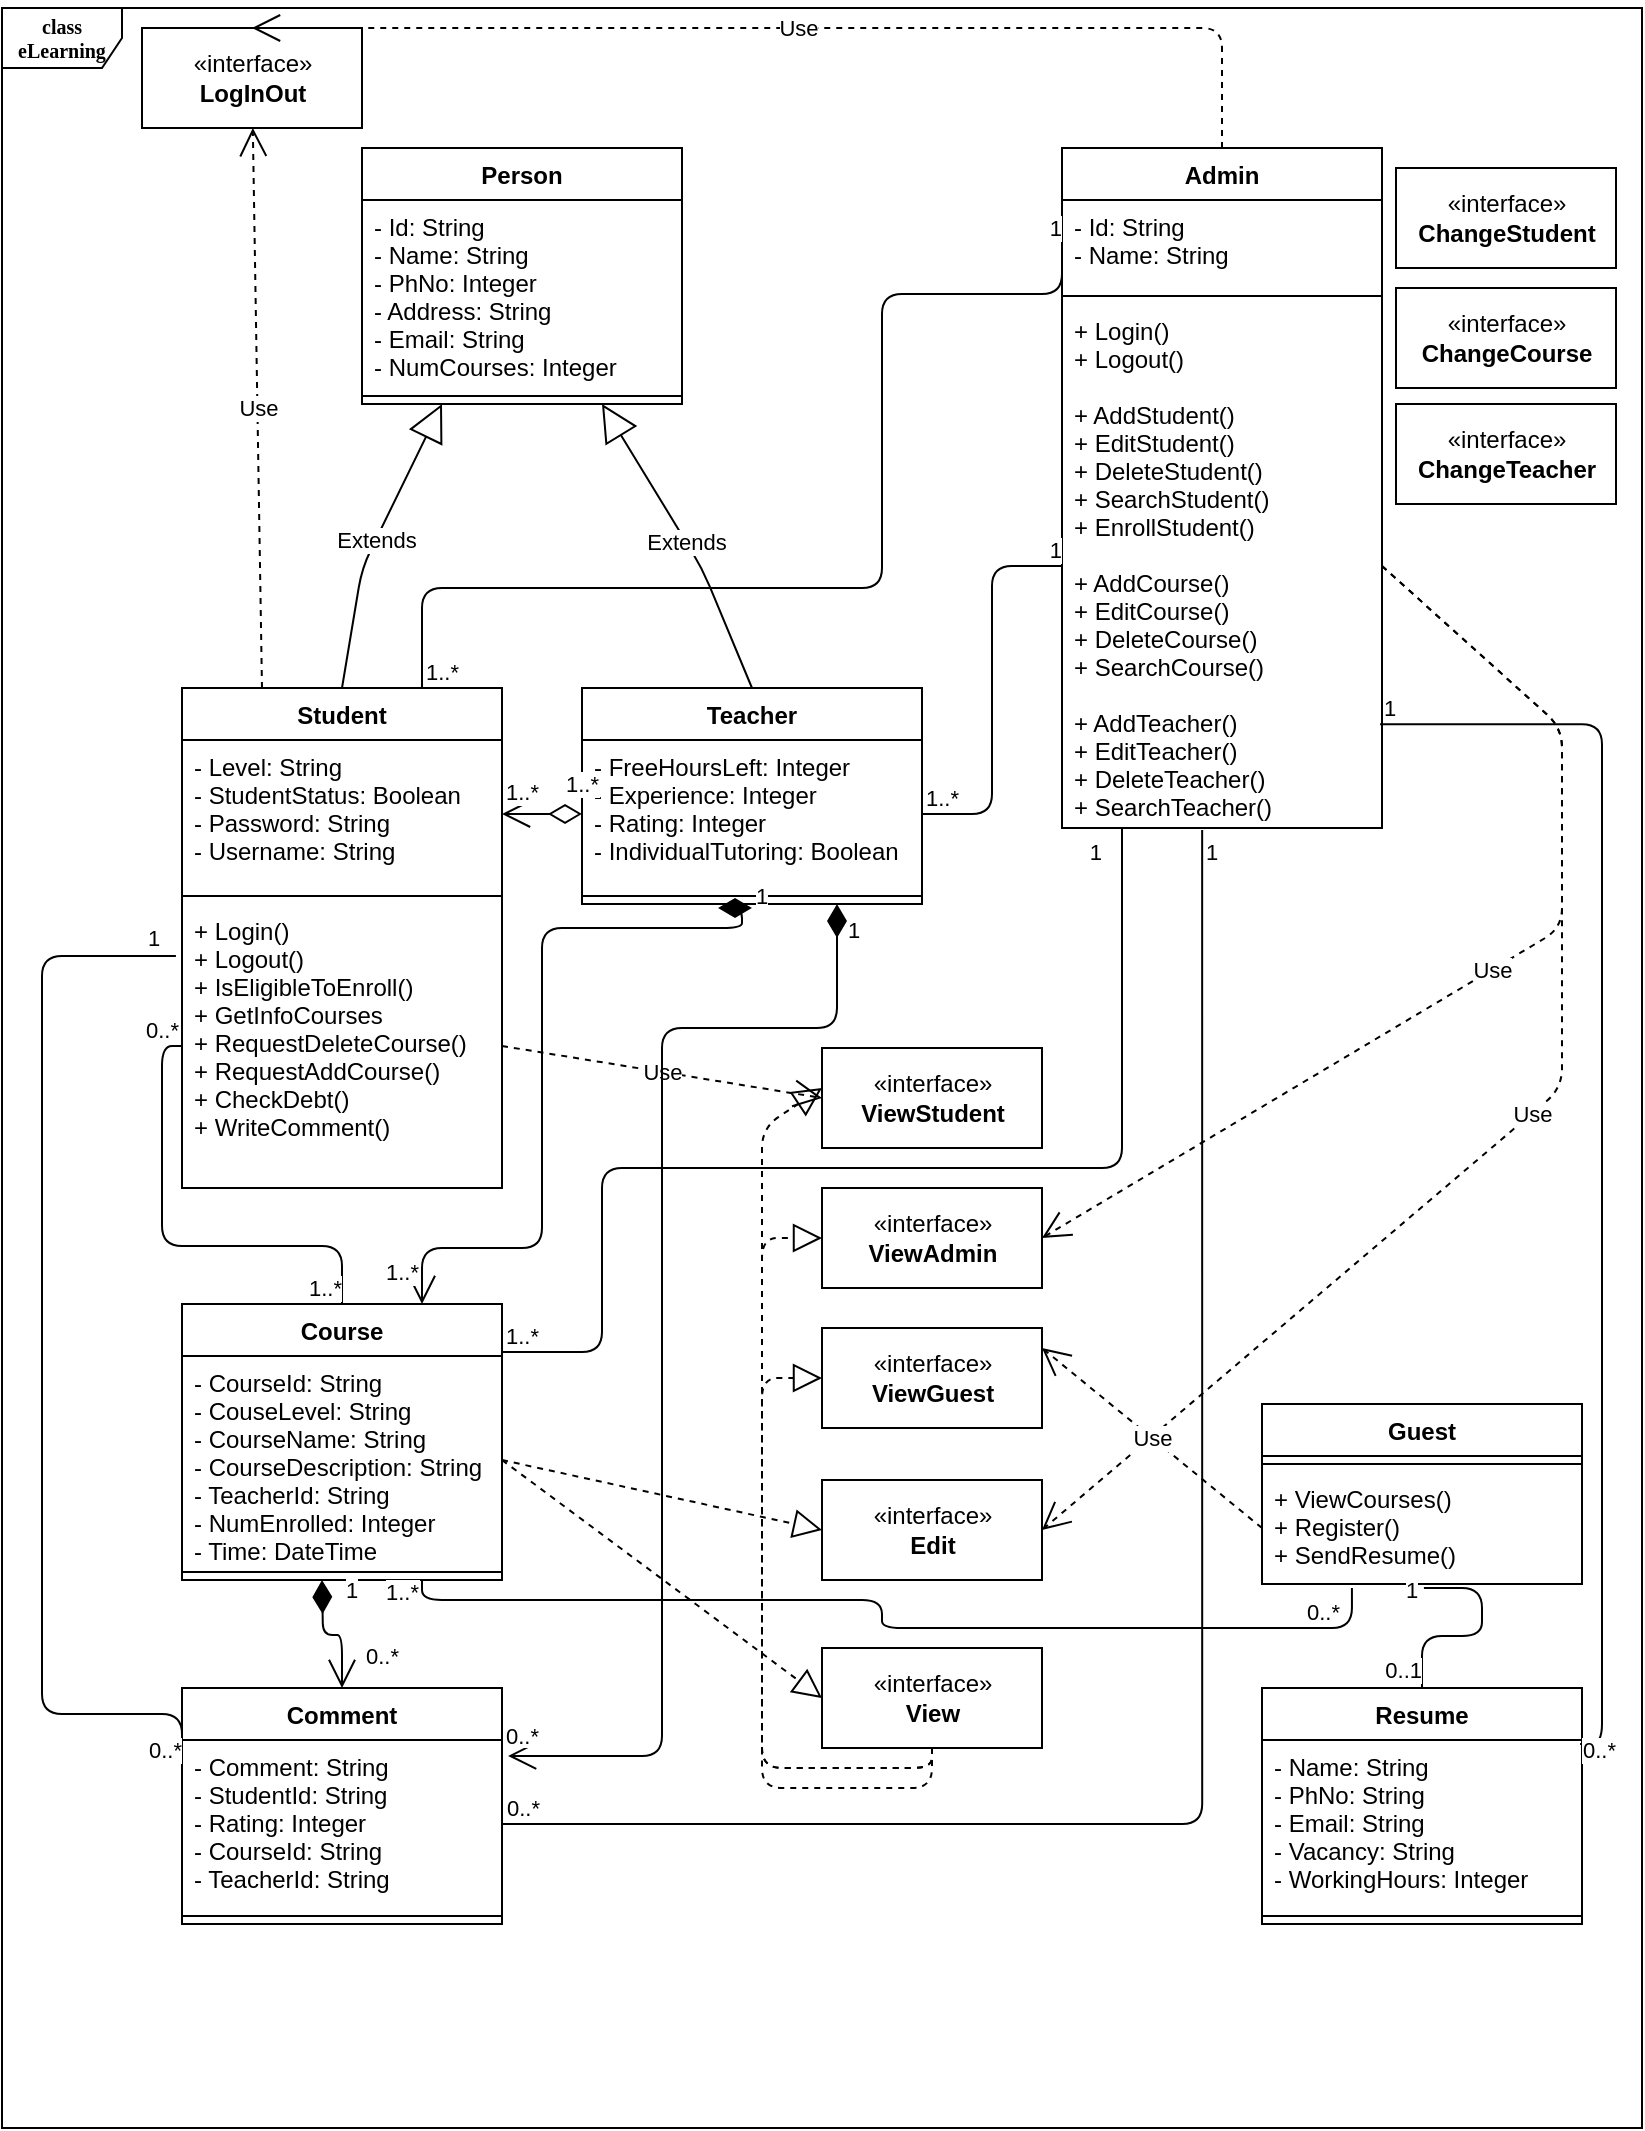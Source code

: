 <mxfile version="14.4.2" type="device"><diagram id="C5RBs43oDa-KdzZeNtuy" name="Page-1"><mxGraphModel dx="1186" dy="613" grid="1" gridSize="10" guides="1" tooltips="1" connect="1" arrows="1" fold="1" page="1" pageScale="1" pageWidth="827" pageHeight="1169" math="0" shadow="0"><root><mxCell id="WIyWlLk6GJQsqaUBKTNV-0"/><mxCell id="WIyWlLk6GJQsqaUBKTNV-1" parent="WIyWlLk6GJQsqaUBKTNV-0"/><mxCell id="tnHIdbmkl8UHHONvS6tY-0" value="&lt;b&gt;class eLearning&lt;/b&gt;" style="shape=umlFrame;whiteSpace=wrap;html=1;rounded=0;shadow=0;comic=0;labelBackgroundColor=none;strokeWidth=1;fontFamily=Verdana;fontSize=10;align=center;" parent="WIyWlLk6GJQsqaUBKTNV-1" vertex="1"><mxGeometry x="20" y="20" width="820" height="1060" as="geometry"/></mxCell><mxCell id="tnHIdbmkl8UHHONvS6tY-1" value="Person" style="swimlane;fontStyle=1;align=center;verticalAlign=top;childLayout=stackLayout;horizontal=1;startSize=26;horizontalStack=0;resizeParent=1;resizeParentMax=0;resizeLast=0;collapsible=1;marginBottom=0;" parent="WIyWlLk6GJQsqaUBKTNV-1" vertex="1"><mxGeometry x="200" y="90" width="160" height="128" as="geometry"/></mxCell><mxCell id="tnHIdbmkl8UHHONvS6tY-2" value="- Id: String&#10;- Name: String&#10;- PhNo: Integer&#10;- Address: String&#10;- Email: String&#10;- NumCourses: Integer" style="text;strokeColor=none;fillColor=none;align=left;verticalAlign=top;spacingLeft=4;spacingRight=4;overflow=hidden;rotatable=0;points=[[0,0.5],[1,0.5]];portConstraint=eastwest;" parent="tnHIdbmkl8UHHONvS6tY-1" vertex="1"><mxGeometry y="26" width="160" height="94" as="geometry"/></mxCell><mxCell id="tnHIdbmkl8UHHONvS6tY-3" value="" style="line;strokeWidth=1;fillColor=none;align=left;verticalAlign=middle;spacingTop=-1;spacingLeft=3;spacingRight=3;rotatable=0;labelPosition=right;points=[];portConstraint=eastwest;" parent="tnHIdbmkl8UHHONvS6tY-1" vertex="1"><mxGeometry y="120" width="160" height="8" as="geometry"/></mxCell><mxCell id="tnHIdbmkl8UHHONvS6tY-5" value="Student" style="swimlane;fontStyle=1;align=center;verticalAlign=top;childLayout=stackLayout;horizontal=1;startSize=26;horizontalStack=0;resizeParent=1;resizeParentMax=0;resizeLast=0;collapsible=1;marginBottom=0;" parent="WIyWlLk6GJQsqaUBKTNV-1" vertex="1"><mxGeometry x="110" y="360" width="160" height="250" as="geometry"/></mxCell><mxCell id="tnHIdbmkl8UHHONvS6tY-6" value="- Level: String&#10;- StudentStatus: Boolean&#10;- Password: String&#10;- Username: String" style="text;strokeColor=none;fillColor=none;align=left;verticalAlign=top;spacingLeft=4;spacingRight=4;overflow=hidden;rotatable=0;points=[[0,0.5],[1,0.5]];portConstraint=eastwest;" parent="tnHIdbmkl8UHHONvS6tY-5" vertex="1"><mxGeometry y="26" width="160" height="74" as="geometry"/></mxCell><mxCell id="tnHIdbmkl8UHHONvS6tY-7" value="" style="line;strokeWidth=1;fillColor=none;align=left;verticalAlign=middle;spacingTop=-1;spacingLeft=3;spacingRight=3;rotatable=0;labelPosition=right;points=[];portConstraint=eastwest;" parent="tnHIdbmkl8UHHONvS6tY-5" vertex="1"><mxGeometry y="100" width="160" height="8" as="geometry"/></mxCell><mxCell id="tnHIdbmkl8UHHONvS6tY-8" value="+ Login()&#10;+ Logout()&#10;+ IsEligibleToEnroll()&#10;+ GetInfoCourses&#10;+ RequestDeleteCourse()&#10;+ RequestAddCourse()&#10;+ CheckDebt()&#10;+ WriteComment()" style="text;strokeColor=none;fillColor=none;align=left;verticalAlign=top;spacingLeft=4;spacingRight=4;overflow=hidden;rotatable=0;points=[[0,0.5],[1,0.5]];portConstraint=eastwest;" parent="tnHIdbmkl8UHHONvS6tY-5" vertex="1"><mxGeometry y="108" width="160" height="142" as="geometry"/></mxCell><mxCell id="tnHIdbmkl8UHHONvS6tY-14" value="Extends" style="endArrow=block;endSize=16;endFill=0;html=1;exitX=0.5;exitY=0;exitDx=0;exitDy=0;entryX=0.25;entryY=1;entryDx=0;entryDy=0;" parent="WIyWlLk6GJQsqaUBKTNV-1" source="tnHIdbmkl8UHHONvS6tY-5" target="tnHIdbmkl8UHHONvS6tY-1" edge="1"><mxGeometry width="160" relative="1" as="geometry"><mxPoint x="120" y="244" as="sourcePoint"/><mxPoint x="280.96" y="244.988" as="targetPoint"/><Array as="points"><mxPoint x="200" y="300"/></Array></mxGeometry></mxCell><mxCell id="tnHIdbmkl8UHHONvS6tY-15" value="Teacher" style="swimlane;fontStyle=1;align=center;verticalAlign=top;childLayout=stackLayout;horizontal=1;startSize=26;horizontalStack=0;resizeParent=1;resizeParentMax=0;resizeLast=0;collapsible=1;marginBottom=0;" parent="WIyWlLk6GJQsqaUBKTNV-1" vertex="1"><mxGeometry x="310" y="360" width="170" height="108" as="geometry"/></mxCell><mxCell id="tnHIdbmkl8UHHONvS6tY-16" value="- FreeHoursLeft: Integer&#10;- Experience: Integer&#10;- Rating: Integer&#10;- IndividualTutoring: Boolean" style="text;strokeColor=none;fillColor=none;align=left;verticalAlign=top;spacingLeft=4;spacingRight=4;overflow=hidden;rotatable=0;points=[[0,0.5],[1,0.5]];portConstraint=eastwest;" parent="tnHIdbmkl8UHHONvS6tY-15" vertex="1"><mxGeometry y="26" width="170" height="74" as="geometry"/></mxCell><mxCell id="tnHIdbmkl8UHHONvS6tY-17" value="" style="line;strokeWidth=1;fillColor=none;align=left;verticalAlign=middle;spacingTop=-1;spacingLeft=3;spacingRight=3;rotatable=0;labelPosition=right;points=[];portConstraint=eastwest;" parent="tnHIdbmkl8UHHONvS6tY-15" vertex="1"><mxGeometry y="100" width="170" height="8" as="geometry"/></mxCell><mxCell id="tnHIdbmkl8UHHONvS6tY-19" value="Extends" style="endArrow=block;endSize=16;endFill=0;html=1;exitX=0.5;exitY=0;exitDx=0;exitDy=0;entryX=0.75;entryY=1;entryDx=0;entryDy=0;" parent="WIyWlLk6GJQsqaUBKTNV-1" source="tnHIdbmkl8UHHONvS6tY-15" target="tnHIdbmkl8UHHONvS6tY-1" edge="1"><mxGeometry width="160" relative="1" as="geometry"><mxPoint x="220" y="366" as="sourcePoint"/><mxPoint x="278" y="214" as="targetPoint"/><Array as="points"><mxPoint x="370" y="300"/></Array></mxGeometry></mxCell><mxCell id="tnHIdbmkl8UHHONvS6tY-20" value="Course" style="swimlane;fontStyle=1;align=center;verticalAlign=top;childLayout=stackLayout;horizontal=1;startSize=26;horizontalStack=0;resizeParent=1;resizeParentMax=0;resizeLast=0;collapsible=1;marginBottom=0;" parent="WIyWlLk6GJQsqaUBKTNV-1" vertex="1"><mxGeometry x="110" y="668" width="160" height="138" as="geometry"/></mxCell><mxCell id="tnHIdbmkl8UHHONvS6tY-21" value="- CourseId: String&#10;- CouseLevel: String&#10;- CourseName: String&#10;- CourseDescription: String&#10;- TeacherId: String&#10;- NumEnrolled: Integer&#10;- Time: DateTime" style="text;strokeColor=none;fillColor=none;align=left;verticalAlign=top;spacingLeft=4;spacingRight=4;overflow=hidden;rotatable=0;points=[[0,0.5],[1,0.5]];portConstraint=eastwest;" parent="tnHIdbmkl8UHHONvS6tY-20" vertex="1"><mxGeometry y="26" width="160" height="104" as="geometry"/></mxCell><mxCell id="tnHIdbmkl8UHHONvS6tY-22" value="" style="line;strokeWidth=1;fillColor=none;align=left;verticalAlign=middle;spacingTop=-1;spacingLeft=3;spacingRight=3;rotatable=0;labelPosition=right;points=[];portConstraint=eastwest;" parent="tnHIdbmkl8UHHONvS6tY-20" vertex="1"><mxGeometry y="130" width="160" height="8" as="geometry"/></mxCell><mxCell id="tnHIdbmkl8UHHONvS6tY-87" value="1" style="endArrow=open;html=1;endSize=12;startArrow=diamondThin;startSize=14;startFill=1;edgeStyle=orthogonalEdgeStyle;align=left;verticalAlign=bottom;entryX=0.5;entryY=0;entryDx=0;entryDy=0;" parent="tnHIdbmkl8UHHONvS6tY-20" target="tnHIdbmkl8UHHONvS6tY-31" edge="1"><mxGeometry x="-0.562" y="10" relative="1" as="geometry"><mxPoint x="70" y="138" as="sourcePoint"/><mxPoint x="230" y="138" as="targetPoint"/><mxPoint as="offset"/></mxGeometry></mxCell><mxCell id="tnHIdbmkl8UHHONvS6tY-24" value="«interface»&lt;br&gt;&lt;b&gt;ViewGuest&lt;br&gt;&lt;/b&gt;" style="html=1;" parent="WIyWlLk6GJQsqaUBKTNV-1" vertex="1"><mxGeometry x="430" y="680" width="110" height="50" as="geometry"/></mxCell><mxCell id="tnHIdbmkl8UHHONvS6tY-25" value="«interface»&lt;br&gt;&lt;b&gt;Edit&lt;/b&gt;" style="html=1;" parent="WIyWlLk6GJQsqaUBKTNV-1" vertex="1"><mxGeometry x="430" y="756" width="110" height="50" as="geometry"/></mxCell><mxCell id="tnHIdbmkl8UHHONvS6tY-28" value="" style="endArrow=block;dashed=1;endFill=0;endSize=12;html=1;exitX=1;exitY=0.5;exitDx=0;exitDy=0;entryX=0;entryY=0.5;entryDx=0;entryDy=0;" parent="WIyWlLk6GJQsqaUBKTNV-1" source="tnHIdbmkl8UHHONvS6tY-21" target="Vb38BorH2fLSaL_6btlC-6" edge="1"><mxGeometry width="160" relative="1" as="geometry"><mxPoint x="330" y="520" as="sourcePoint"/><mxPoint x="430" y="643" as="targetPoint"/></mxGeometry></mxCell><mxCell id="tnHIdbmkl8UHHONvS6tY-29" value="" style="endArrow=block;dashed=1;endFill=0;endSize=12;html=1;exitX=1;exitY=0.5;exitDx=0;exitDy=0;entryX=0;entryY=0.5;entryDx=0;entryDy=0;" parent="WIyWlLk6GJQsqaUBKTNV-1" source="tnHIdbmkl8UHHONvS6tY-21" target="tnHIdbmkl8UHHONvS6tY-25" edge="1"><mxGeometry width="160" relative="1" as="geometry"><mxPoint x="110" y="639" as="sourcePoint"/><mxPoint x="430" y="741" as="targetPoint"/></mxGeometry></mxCell><mxCell id="tnHIdbmkl8UHHONvS6tY-30" value="Use" style="endArrow=open;endSize=12;dashed=1;html=1;entryX=0;entryY=0.5;entryDx=0;entryDy=0;exitX=1;exitY=0.5;exitDx=0;exitDy=0;" parent="WIyWlLk6GJQsqaUBKTNV-1" source="tnHIdbmkl8UHHONvS6tY-8" target="Vb38BorH2fLSaL_6btlC-5" edge="1"><mxGeometry width="160" relative="1" as="geometry"><mxPoint x="190" y="533" as="sourcePoint"/><mxPoint x="490" y="520" as="targetPoint"/></mxGeometry></mxCell><mxCell id="tnHIdbmkl8UHHONvS6tY-31" value="Comment&#10;" style="swimlane;fontStyle=1;align=center;verticalAlign=top;childLayout=stackLayout;horizontal=1;startSize=26;horizontalStack=0;resizeParent=1;resizeParentMax=0;resizeLast=0;collapsible=1;marginBottom=0;" parent="WIyWlLk6GJQsqaUBKTNV-1" vertex="1"><mxGeometry x="110" y="860" width="160" height="118" as="geometry"/></mxCell><mxCell id="tnHIdbmkl8UHHONvS6tY-32" value="- Comment: String&#10;- StudentId: String&#10;- Rating: Integer&#10;- CourseId: String&#10;- TeacherId: String" style="text;strokeColor=none;fillColor=none;align=left;verticalAlign=top;spacingLeft=4;spacingRight=4;overflow=hidden;rotatable=0;points=[[0,0.5],[1,0.5]];portConstraint=eastwest;" parent="tnHIdbmkl8UHHONvS6tY-31" vertex="1"><mxGeometry y="26" width="160" height="84" as="geometry"/></mxCell><mxCell id="tnHIdbmkl8UHHONvS6tY-33" value="" style="line;strokeWidth=1;fillColor=none;align=left;verticalAlign=middle;spacingTop=-1;spacingLeft=3;spacingRight=3;rotatable=0;labelPosition=right;points=[];portConstraint=eastwest;" parent="tnHIdbmkl8UHHONvS6tY-31" vertex="1"><mxGeometry y="110" width="160" height="8" as="geometry"/></mxCell><mxCell id="tnHIdbmkl8UHHONvS6tY-37" value="Admin" style="swimlane;fontStyle=1;align=center;verticalAlign=top;childLayout=stackLayout;horizontal=1;startSize=26;horizontalStack=0;resizeParent=1;resizeParentMax=0;resizeLast=0;collapsible=1;marginBottom=0;" parent="WIyWlLk6GJQsqaUBKTNV-1" vertex="1"><mxGeometry x="550" y="90" width="160" height="340" as="geometry"/></mxCell><mxCell id="tnHIdbmkl8UHHONvS6tY-38" value="- Id: String&#10;- Name: String" style="text;strokeColor=none;fillColor=none;align=left;verticalAlign=top;spacingLeft=4;spacingRight=4;overflow=hidden;rotatable=0;points=[[0,0.5],[1,0.5]];portConstraint=eastwest;" parent="tnHIdbmkl8UHHONvS6tY-37" vertex="1"><mxGeometry y="26" width="160" height="44" as="geometry"/></mxCell><mxCell id="tnHIdbmkl8UHHONvS6tY-39" value="" style="line;strokeWidth=1;fillColor=none;align=left;verticalAlign=middle;spacingTop=-1;spacingLeft=3;spacingRight=3;rotatable=0;labelPosition=right;points=[];portConstraint=eastwest;" parent="tnHIdbmkl8UHHONvS6tY-37" vertex="1"><mxGeometry y="70" width="160" height="8" as="geometry"/></mxCell><mxCell id="tnHIdbmkl8UHHONvS6tY-40" value="+ Login()&#10;+ Logout()&#10;&#10;+ AddStudent()&#10;+ EditStudent()&#10;+ DeleteStudent()&#10;+ SearchStudent()&#10;+ EnrollStudent()&#10;&#10;+ AddCourse()&#10;+ EditCourse()&#10;+ DeleteCourse()&#10;+ SearchCourse()&#10;&#10;+ AddTeacher()&#10;+ EditTeacher()&#10;+ DeleteTeacher()&#10;+ SearchTeacher()" style="text;strokeColor=none;fillColor=none;align=left;verticalAlign=top;spacingLeft=4;spacingRight=4;overflow=hidden;rotatable=0;points=[[0,0.5],[1,0.5]];portConstraint=eastwest;" parent="tnHIdbmkl8UHHONvS6tY-37" vertex="1"><mxGeometry y="78" width="160" height="262" as="geometry"/></mxCell><mxCell id="tnHIdbmkl8UHHONvS6tY-43" value="" style="endArrow=none;html=1;edgeStyle=orthogonalEdgeStyle;exitX=0.75;exitY=0;exitDx=0;exitDy=0;entryX=0;entryY=0.5;entryDx=0;entryDy=0;" parent="WIyWlLk6GJQsqaUBKTNV-1" source="tnHIdbmkl8UHHONvS6tY-5" target="tnHIdbmkl8UHHONvS6tY-38" edge="1"><mxGeometry relative="1" as="geometry"><mxPoint x="330" y="300" as="sourcePoint"/><mxPoint x="490" y="300" as="targetPoint"/><Array as="points"><mxPoint x="230" y="310"/><mxPoint x="460" y="310"/><mxPoint x="460" y="163"/></Array></mxGeometry></mxCell><mxCell id="tnHIdbmkl8UHHONvS6tY-44" value="1..*" style="edgeLabel;resizable=0;html=1;align=left;verticalAlign=bottom;" parent="tnHIdbmkl8UHHONvS6tY-43" connectable="0" vertex="1"><mxGeometry x="-1" relative="1" as="geometry"/></mxCell><mxCell id="tnHIdbmkl8UHHONvS6tY-45" value="1" style="edgeLabel;resizable=0;html=1;align=right;verticalAlign=bottom;" parent="tnHIdbmkl8UHHONvS6tY-43" connectable="0" vertex="1"><mxGeometry x="1" relative="1" as="geometry"/></mxCell><mxCell id="tnHIdbmkl8UHHONvS6tY-48" value="Use" style="endArrow=open;endSize=12;dashed=1;html=1;exitX=1;exitY=0.5;exitDx=0;exitDy=0;entryX=1;entryY=0.5;entryDx=0;entryDy=0;" parent="WIyWlLk6GJQsqaUBKTNV-1" source="tnHIdbmkl8UHHONvS6tY-40" target="Vb38BorH2fLSaL_6btlC-4" edge="1"><mxGeometry width="160" relative="1" as="geometry"><mxPoint x="330" y="510" as="sourcePoint"/><mxPoint x="490" y="510" as="targetPoint"/><Array as="points"><mxPoint x="800" y="380"/><mxPoint x="800" y="480"/></Array></mxGeometry></mxCell><mxCell id="tnHIdbmkl8UHHONvS6tY-49" value="Use" style="endArrow=open;endSize=12;dashed=1;html=1;exitX=1;exitY=0.5;exitDx=0;exitDy=0;entryX=1;entryY=0.5;entryDx=0;entryDy=0;" parent="WIyWlLk6GJQsqaUBKTNV-1" source="tnHIdbmkl8UHHONvS6tY-40" target="tnHIdbmkl8UHHONvS6tY-25" edge="1"><mxGeometry width="160" relative="1" as="geometry"><mxPoint x="340" y="540" as="sourcePoint"/><mxPoint x="500" y="540" as="targetPoint"/><Array as="points"><mxPoint x="800" y="380"/><mxPoint x="800" y="440"/><mxPoint x="800" y="560"/></Array></mxGeometry></mxCell><mxCell id="tnHIdbmkl8UHHONvS6tY-53" value="" style="endArrow=none;html=1;edgeStyle=orthogonalEdgeStyle;entryX=0;entryY=0.5;entryDx=0;entryDy=0;exitX=1;exitY=0.5;exitDx=0;exitDy=0;" parent="WIyWlLk6GJQsqaUBKTNV-1" source="tnHIdbmkl8UHHONvS6tY-16" target="tnHIdbmkl8UHHONvS6tY-40" edge="1"><mxGeometry relative="1" as="geometry"><mxPoint x="340" y="370" as="sourcePoint"/><mxPoint x="500" y="370" as="targetPoint"/></mxGeometry></mxCell><mxCell id="tnHIdbmkl8UHHONvS6tY-54" value="1..*" style="edgeLabel;resizable=0;html=1;align=left;verticalAlign=bottom;" parent="tnHIdbmkl8UHHONvS6tY-53" connectable="0" vertex="1"><mxGeometry x="-1" relative="1" as="geometry"/></mxCell><mxCell id="tnHIdbmkl8UHHONvS6tY-55" value="1" style="edgeLabel;resizable=0;html=1;align=right;verticalAlign=bottom;" parent="tnHIdbmkl8UHHONvS6tY-53" connectable="0" vertex="1"><mxGeometry x="1" relative="1" as="geometry"/></mxCell><mxCell id="tnHIdbmkl8UHHONvS6tY-56" value="«interface»&lt;br&gt;&lt;b&gt;LogInOut&lt;/b&gt;" style="html=1;" parent="WIyWlLk6GJQsqaUBKTNV-1" vertex="1"><mxGeometry x="90" y="30" width="110" height="50" as="geometry"/></mxCell><mxCell id="tnHIdbmkl8UHHONvS6tY-58" value="Use" style="endArrow=open;endSize=12;dashed=1;html=1;exitX=0.5;exitY=0;exitDx=0;exitDy=0;entryX=0.5;entryY=0;entryDx=0;entryDy=0;" parent="WIyWlLk6GJQsqaUBKTNV-1" source="tnHIdbmkl8UHHONvS6tY-37" target="tnHIdbmkl8UHHONvS6tY-56" edge="1"><mxGeometry width="160" relative="1" as="geometry"><mxPoint x="340" y="250" as="sourcePoint"/><mxPoint x="500" y="250" as="targetPoint"/><Array as="points"><mxPoint x="630" y="30"/><mxPoint x="240" y="30"/></Array></mxGeometry></mxCell><mxCell id="tnHIdbmkl8UHHONvS6tY-62" value="" style="endArrow=none;html=1;edgeStyle=orthogonalEdgeStyle;exitX=1;exitY=-0.019;exitDx=0;exitDy=0;exitPerimeter=0;" parent="WIyWlLk6GJQsqaUBKTNV-1" source="tnHIdbmkl8UHHONvS6tY-21" target="tnHIdbmkl8UHHONvS6tY-40" edge="1"><mxGeometry relative="1" as="geometry"><mxPoint x="340" y="540" as="sourcePoint"/><mxPoint x="500" y="540" as="targetPoint"/><Array as="points"><mxPoint x="320" y="692"/><mxPoint x="320" y="600"/><mxPoint x="580" y="600"/></Array></mxGeometry></mxCell><mxCell id="tnHIdbmkl8UHHONvS6tY-63" value="1..*" style="edgeLabel;resizable=0;html=1;align=left;verticalAlign=bottom;" parent="tnHIdbmkl8UHHONvS6tY-62" connectable="0" vertex="1"><mxGeometry x="-1" relative="1" as="geometry"/></mxCell><mxCell id="tnHIdbmkl8UHHONvS6tY-64" value="1" style="edgeLabel;resizable=0;html=1;align=right;verticalAlign=bottom;" parent="tnHIdbmkl8UHHONvS6tY-62" connectable="0" vertex="1"><mxGeometry x="1" relative="1" as="geometry"><mxPoint x="-10" y="20" as="offset"/></mxGeometry></mxCell><mxCell id="tnHIdbmkl8UHHONvS6tY-65" value="Guest" style="swimlane;fontStyle=1;align=center;verticalAlign=top;childLayout=stackLayout;horizontal=1;startSize=26;horizontalStack=0;resizeParent=1;resizeParentMax=0;resizeLast=0;collapsible=1;marginBottom=0;" parent="WIyWlLk6GJQsqaUBKTNV-1" vertex="1"><mxGeometry x="650" y="718" width="160" height="90" as="geometry"/></mxCell><mxCell id="tnHIdbmkl8UHHONvS6tY-67" value="" style="line;strokeWidth=1;fillColor=none;align=left;verticalAlign=middle;spacingTop=-1;spacingLeft=3;spacingRight=3;rotatable=0;labelPosition=right;points=[];portConstraint=eastwest;" parent="tnHIdbmkl8UHHONvS6tY-65" vertex="1"><mxGeometry y="26" width="160" height="8" as="geometry"/></mxCell><mxCell id="tnHIdbmkl8UHHONvS6tY-68" value="+ ViewCourses()&#10;+ Register()&#10;+ SendResume()" style="text;strokeColor=none;fillColor=none;align=left;verticalAlign=top;spacingLeft=4;spacingRight=4;overflow=hidden;rotatable=0;points=[[0,0.5],[1,0.5]];portConstraint=eastwest;" parent="tnHIdbmkl8UHHONvS6tY-65" vertex="1"><mxGeometry y="34" width="160" height="56" as="geometry"/></mxCell><mxCell id="tnHIdbmkl8UHHONvS6tY-69" value="Resume" style="swimlane;fontStyle=1;align=center;verticalAlign=top;childLayout=stackLayout;horizontal=1;startSize=26;horizontalStack=0;resizeParent=1;resizeParentMax=0;resizeLast=0;collapsible=1;marginBottom=0;" parent="WIyWlLk6GJQsqaUBKTNV-1" vertex="1"><mxGeometry x="650" y="860" width="160" height="118" as="geometry"/></mxCell><mxCell id="tnHIdbmkl8UHHONvS6tY-70" value="- Name: String&#10;- PhNo: String&#10;- Email: String&#10;- Vacancy: String&#10;- WorkingHours: Integer" style="text;strokeColor=none;fillColor=none;align=left;verticalAlign=top;spacingLeft=4;spacingRight=4;overflow=hidden;rotatable=0;points=[[0,0.5],[1,0.5]];portConstraint=eastwest;" parent="tnHIdbmkl8UHHONvS6tY-69" vertex="1"><mxGeometry y="26" width="160" height="84" as="geometry"/></mxCell><mxCell id="tnHIdbmkl8UHHONvS6tY-71" value="" style="line;strokeWidth=1;fillColor=none;align=left;verticalAlign=middle;spacingTop=-1;spacingLeft=3;spacingRight=3;rotatable=0;labelPosition=right;points=[];portConstraint=eastwest;" parent="tnHIdbmkl8UHHONvS6tY-69" vertex="1"><mxGeometry y="110" width="160" height="8" as="geometry"/></mxCell><mxCell id="tnHIdbmkl8UHHONvS6tY-75" value="1" style="endArrow=open;html=1;endSize=12;startArrow=diamondThin;startSize=14;startFill=1;edgeStyle=orthogonalEdgeStyle;align=left;verticalAlign=bottom;exitX=0.5;exitY=1.25;exitDx=0;exitDy=0;exitPerimeter=0;entryX=0.75;entryY=0;entryDx=0;entryDy=0;" parent="WIyWlLk6GJQsqaUBKTNV-1" source="tnHIdbmkl8UHHONvS6tY-17" target="tnHIdbmkl8UHHONvS6tY-20" edge="1"><mxGeometry x="-1" y="3" relative="1" as="geometry"><mxPoint x="340" y="570" as="sourcePoint"/><mxPoint x="500" y="570" as="targetPoint"/><Array as="points"><mxPoint x="390" y="480"/><mxPoint x="290" y="480"/><mxPoint x="290" y="640"/><mxPoint x="230" y="640"/></Array></mxGeometry></mxCell><mxCell id="tnHIdbmkl8UHHONvS6tY-76" value="1..*" style="edgeLabel;resizable=0;html=1;align=left;verticalAlign=bottom;" parent="WIyWlLk6GJQsqaUBKTNV-1" connectable="0" vertex="1"><mxGeometry x="210" y="660.004" as="geometry"/></mxCell><mxCell id="tnHIdbmkl8UHHONvS6tY-77" value="1..*" style="endArrow=open;html=1;endSize=12;startArrow=diamondThin;startSize=14;startFill=0;edgeStyle=orthogonalEdgeStyle;align=left;verticalAlign=bottom;entryX=1;entryY=0.5;entryDx=0;entryDy=0;exitX=0;exitY=0.5;exitDx=0;exitDy=0;" parent="WIyWlLk6GJQsqaUBKTNV-1" source="tnHIdbmkl8UHHONvS6tY-16" target="tnHIdbmkl8UHHONvS6tY-6" edge="1"><mxGeometry x="-0.333" y="-3" relative="1" as="geometry"><mxPoint x="300" y="402.5" as="sourcePoint"/><mxPoint x="460" y="402.5" as="targetPoint"/><mxPoint x="3" y="-3" as="offset"/></mxGeometry></mxCell><mxCell id="tnHIdbmkl8UHHONvS6tY-79" value="1..*" style="edgeLabel;resizable=0;html=1;align=left;verticalAlign=bottom;" parent="WIyWlLk6GJQsqaUBKTNV-1" connectable="0" vertex="1"><mxGeometry x="270" y="420.004" as="geometry"/></mxCell><mxCell id="tnHIdbmkl8UHHONvS6tY-84" value="" style="endArrow=none;html=1;edgeStyle=orthogonalEdgeStyle;exitX=-0.019;exitY=0.183;exitDx=0;exitDy=0;exitPerimeter=0;entryX=0;entryY=0.5;entryDx=0;entryDy=0;" parent="WIyWlLk6GJQsqaUBKTNV-1" source="tnHIdbmkl8UHHONvS6tY-8" target="tnHIdbmkl8UHHONvS6tY-32" edge="1"><mxGeometry relative="1" as="geometry"><mxPoint x="400" y="640" as="sourcePoint"/><mxPoint x="560" y="640" as="targetPoint"/><Array as="points"><mxPoint x="40" y="494"/><mxPoint x="40" y="873"/></Array></mxGeometry></mxCell><mxCell id="tnHIdbmkl8UHHONvS6tY-85" value="1" style="edgeLabel;resizable=0;html=1;align=left;verticalAlign=bottom;" parent="tnHIdbmkl8UHHONvS6tY-84" connectable="0" vertex="1"><mxGeometry x="-1" relative="1" as="geometry"><mxPoint x="-15.96" as="offset"/></mxGeometry></mxCell><mxCell id="tnHIdbmkl8UHHONvS6tY-86" value="0..*" style="edgeLabel;resizable=0;html=1;align=right;verticalAlign=bottom;" parent="tnHIdbmkl8UHHONvS6tY-84" connectable="0" vertex="1"><mxGeometry x="1" relative="1" as="geometry"><mxPoint y="-28.04" as="offset"/></mxGeometry></mxCell><mxCell id="tnHIdbmkl8UHHONvS6tY-88" value="&lt;span style=&quot;color: rgb(0 , 0 , 0) ; font-family: &amp;#34;helvetica&amp;#34; ; font-size: 11px ; font-style: normal ; font-weight: 400 ; letter-spacing: normal ; text-align: left ; text-indent: 0px ; text-transform: none ; word-spacing: 0px ; background-color: rgb(255 , 255 , 255) ; display: inline ; float: none&quot;&gt;0..*&lt;/span&gt;" style="text;whiteSpace=wrap;html=1;" parent="WIyWlLk6GJQsqaUBKTNV-1" vertex="1"><mxGeometry x="200" y="830" width="40" height="30" as="geometry"/></mxCell><mxCell id="tnHIdbmkl8UHHONvS6tY-89" value="1" style="endArrow=open;html=1;endSize=12;startArrow=diamondThin;startSize=14;startFill=1;edgeStyle=orthogonalEdgeStyle;align=left;verticalAlign=bottom;exitX=0.75;exitY=1;exitDx=0;exitDy=0;entryX=1.019;entryY=0.095;entryDx=0;entryDy=0;entryPerimeter=0;" parent="WIyWlLk6GJQsqaUBKTNV-1" source="tnHIdbmkl8UHHONvS6tY-15" target="tnHIdbmkl8UHHONvS6tY-32" edge="1"><mxGeometry x="-0.925" y="3" relative="1" as="geometry"><mxPoint x="310" y="720" as="sourcePoint"/><mxPoint x="470" y="720" as="targetPoint"/><Array as="points"><mxPoint x="438" y="530"/><mxPoint x="350" y="530"/><mxPoint x="350" y="894"/></Array><mxPoint as="offset"/></mxGeometry></mxCell><mxCell id="tnHIdbmkl8UHHONvS6tY-90" value="&lt;span style=&quot;color: rgb(0 , 0 , 0) ; font-family: &amp;#34;helvetica&amp;#34; ; font-size: 11px ; font-style: normal ; font-weight: 400 ; letter-spacing: normal ; text-align: left ; text-indent: 0px ; text-transform: none ; word-spacing: 0px ; background-color: rgb(255 , 255 , 255) ; display: inline ; float: none&quot;&gt;0..*&lt;/span&gt;" style="text;whiteSpace=wrap;html=1;" parent="WIyWlLk6GJQsqaUBKTNV-1" vertex="1"><mxGeometry x="270" y="870" width="40" height="30" as="geometry"/></mxCell><mxCell id="tnHIdbmkl8UHHONvS6tY-98" value="" style="endArrow=none;html=1;edgeStyle=orthogonalEdgeStyle;exitX=0.438;exitY=1.004;exitDx=0;exitDy=0;exitPerimeter=0;" parent="WIyWlLk6GJQsqaUBKTNV-1" source="tnHIdbmkl8UHHONvS6tY-40" target="tnHIdbmkl8UHHONvS6tY-32" edge="1"><mxGeometry relative="1" as="geometry"><mxPoint x="330" y="660" as="sourcePoint"/><mxPoint x="490" y="660" as="targetPoint"/></mxGeometry></mxCell><mxCell id="tnHIdbmkl8UHHONvS6tY-99" value="1" style="edgeLabel;resizable=0;html=1;align=left;verticalAlign=bottom;" parent="tnHIdbmkl8UHHONvS6tY-98" connectable="0" vertex="1"><mxGeometry x="-1" relative="1" as="geometry"><mxPoint y="18.99" as="offset"/></mxGeometry></mxCell><mxCell id="tnHIdbmkl8UHHONvS6tY-100" value="0..*" style="edgeLabel;resizable=0;html=1;align=right;verticalAlign=bottom;" parent="tnHIdbmkl8UHHONvS6tY-98" connectable="0" vertex="1"><mxGeometry x="1" relative="1" as="geometry"><mxPoint x="19.91" as="offset"/></mxGeometry></mxCell><mxCell id="tnHIdbmkl8UHHONvS6tY-102" value="Use" style="endArrow=open;endSize=12;dashed=1;html=1;exitX=0;exitY=0.5;exitDx=0;exitDy=0;" parent="WIyWlLk6GJQsqaUBKTNV-1" source="tnHIdbmkl8UHHONvS6tY-68" edge="1"><mxGeometry width="160" relative="1" as="geometry"><mxPoint x="340" y="750" as="sourcePoint"/><mxPoint x="540" y="690" as="targetPoint"/></mxGeometry></mxCell><mxCell id="tnHIdbmkl8UHHONvS6tY-103" value="" style="endArrow=none;html=1;edgeStyle=orthogonalEdgeStyle;exitX=0.75;exitY=1;exitDx=0;exitDy=0;entryX=0.281;entryY=1.036;entryDx=0;entryDy=0;entryPerimeter=0;" parent="WIyWlLk6GJQsqaUBKTNV-1" source="tnHIdbmkl8UHHONvS6tY-20" target="tnHIdbmkl8UHHONvS6tY-68" edge="1"><mxGeometry relative="1" as="geometry"><mxPoint x="340" y="780" as="sourcePoint"/><mxPoint x="500" y="780" as="targetPoint"/><Array as="points"><mxPoint x="230" y="816"/><mxPoint x="460" y="816"/><mxPoint x="460" y="830"/><mxPoint x="695" y="830"/></Array></mxGeometry></mxCell><mxCell id="tnHIdbmkl8UHHONvS6tY-104" value="1..*" style="edgeLabel;resizable=0;html=1;align=left;verticalAlign=bottom;" parent="tnHIdbmkl8UHHONvS6tY-103" connectable="0" vertex="1"><mxGeometry x="-1" relative="1" as="geometry"><mxPoint x="-20" y="14" as="offset"/></mxGeometry></mxCell><mxCell id="tnHIdbmkl8UHHONvS6tY-105" value="0..*" style="edgeLabel;resizable=0;html=1;align=right;verticalAlign=bottom;" parent="tnHIdbmkl8UHHONvS6tY-103" connectable="0" vertex="1"><mxGeometry x="1" relative="1" as="geometry"><mxPoint x="-4.96" y="20" as="offset"/></mxGeometry></mxCell><mxCell id="tnHIdbmkl8UHHONvS6tY-106" value="" style="endArrow=none;html=1;edgeStyle=orthogonalEdgeStyle;exitX=0.506;exitY=1.036;exitDx=0;exitDy=0;exitPerimeter=0;" parent="WIyWlLk6GJQsqaUBKTNV-1" source="tnHIdbmkl8UHHONvS6tY-68" target="tnHIdbmkl8UHHONvS6tY-69" edge="1"><mxGeometry relative="1" as="geometry"><mxPoint x="340" y="780" as="sourcePoint"/><mxPoint x="500" y="780" as="targetPoint"/><Array as="points"><mxPoint x="760" y="810"/><mxPoint x="760" y="834"/><mxPoint x="730" y="834"/></Array></mxGeometry></mxCell><mxCell id="tnHIdbmkl8UHHONvS6tY-107" value="1" style="edgeLabel;resizable=0;html=1;align=left;verticalAlign=bottom;" parent="tnHIdbmkl8UHHONvS6tY-106" connectable="0" vertex="1"><mxGeometry x="-1" relative="1" as="geometry"><mxPoint x="-10.96" y="9.98" as="offset"/></mxGeometry></mxCell><mxCell id="tnHIdbmkl8UHHONvS6tY-108" value="0..1" style="edgeLabel;resizable=0;html=1;align=right;verticalAlign=bottom;" parent="tnHIdbmkl8UHHONvS6tY-106" connectable="0" vertex="1"><mxGeometry x="1" relative="1" as="geometry"/></mxCell><mxCell id="tnHIdbmkl8UHHONvS6tY-109" value="" style="endArrow=none;html=1;edgeStyle=orthogonalEdgeStyle;exitX=0.994;exitY=0.802;exitDx=0;exitDy=0;exitPerimeter=0;entryX=0.994;entryY=0.024;entryDx=0;entryDy=0;entryPerimeter=0;" parent="WIyWlLk6GJQsqaUBKTNV-1" source="tnHIdbmkl8UHHONvS6tY-40" target="tnHIdbmkl8UHHONvS6tY-70" edge="1"><mxGeometry relative="1" as="geometry"><mxPoint x="340" y="720" as="sourcePoint"/><mxPoint x="500" y="720" as="targetPoint"/></mxGeometry></mxCell><mxCell id="tnHIdbmkl8UHHONvS6tY-110" value="1" style="edgeLabel;resizable=0;html=1;align=left;verticalAlign=bottom;" parent="tnHIdbmkl8UHHONvS6tY-109" connectable="0" vertex="1"><mxGeometry x="-1" relative="1" as="geometry"/></mxCell><mxCell id="tnHIdbmkl8UHHONvS6tY-111" value="0..*" style="edgeLabel;resizable=0;html=1;align=right;verticalAlign=bottom;" parent="tnHIdbmkl8UHHONvS6tY-109" connectable="0" vertex="1"><mxGeometry x="1" relative="1" as="geometry"><mxPoint x="18.14" y="11.98" as="offset"/></mxGeometry></mxCell><mxCell id="Vb38BorH2fLSaL_6btlC-0" value="Use" style="endArrow=open;endSize=12;dashed=1;html=1;exitX=0.25;exitY=0;exitDx=0;exitDy=0;" parent="WIyWlLk6GJQsqaUBKTNV-1" source="tnHIdbmkl8UHHONvS6tY-5" target="tnHIdbmkl8UHHONvS6tY-56" edge="1"><mxGeometry width="160" relative="1" as="geometry"><mxPoint x="400" y="300" as="sourcePoint"/><mxPoint x="560" y="300" as="targetPoint"/></mxGeometry></mxCell><mxCell id="Vb38BorH2fLSaL_6btlC-1" value="«interface»&lt;br&gt;&lt;b&gt;ChangeStudent&lt;/b&gt;" style="html=1;" parent="WIyWlLk6GJQsqaUBKTNV-1" vertex="1"><mxGeometry x="717" y="100" width="110" height="50" as="geometry"/></mxCell><mxCell id="Vb38BorH2fLSaL_6btlC-2" value="«interface»&lt;br&gt;&lt;b&gt;ChangeCourse&lt;/b&gt;" style="html=1;" parent="WIyWlLk6GJQsqaUBKTNV-1" vertex="1"><mxGeometry x="717" y="160" width="110" height="50" as="geometry"/></mxCell><mxCell id="Vb38BorH2fLSaL_6btlC-3" value="«interface»&lt;br&gt;&lt;b&gt;ChangeTeacher&lt;/b&gt;" style="html=1;" parent="WIyWlLk6GJQsqaUBKTNV-1" vertex="1"><mxGeometry x="717" y="218" width="110" height="50" as="geometry"/></mxCell><mxCell id="Vb38BorH2fLSaL_6btlC-4" value="«interface»&lt;br&gt;&lt;b&gt;ViewAdmin&lt;/b&gt;" style="html=1;" parent="WIyWlLk6GJQsqaUBKTNV-1" vertex="1"><mxGeometry x="430" y="610" width="110" height="50" as="geometry"/></mxCell><mxCell id="Vb38BorH2fLSaL_6btlC-5" value="«interface»&lt;br&gt;&lt;b&gt;ViewStudent&lt;/b&gt;" style="html=1;" parent="WIyWlLk6GJQsqaUBKTNV-1" vertex="1"><mxGeometry x="430" y="540" width="110" height="50" as="geometry"/></mxCell><mxCell id="Vb38BorH2fLSaL_6btlC-6" value="«interface»&lt;br&gt;&lt;b&gt;View&lt;/b&gt;" style="html=1;" parent="WIyWlLk6GJQsqaUBKTNV-1" vertex="1"><mxGeometry x="430" y="840" width="110" height="50" as="geometry"/></mxCell><mxCell id="Vb38BorH2fLSaL_6btlC-7" value="" style="endArrow=block;dashed=1;endFill=0;endSize=12;html=1;exitX=0.5;exitY=1;exitDx=0;exitDy=0;entryX=0;entryY=0.5;entryDx=0;entryDy=0;" parent="WIyWlLk6GJQsqaUBKTNV-1" source="Vb38BorH2fLSaL_6btlC-6" target="tnHIdbmkl8UHHONvS6tY-24" edge="1"><mxGeometry width="160" relative="1" as="geometry"><mxPoint x="400" y="730" as="sourcePoint"/><mxPoint x="560" y="730" as="targetPoint"/><Array as="points"><mxPoint x="485" y="910"/><mxPoint x="400" y="910"/><mxPoint x="400" y="705"/></Array></mxGeometry></mxCell><mxCell id="Vb38BorH2fLSaL_6btlC-8" value="" style="endArrow=block;dashed=1;endFill=0;endSize=12;html=1;exitX=0.5;exitY=1;exitDx=0;exitDy=0;entryX=0;entryY=0.5;entryDx=0;entryDy=0;" parent="WIyWlLk6GJQsqaUBKTNV-1" source="Vb38BorH2fLSaL_6btlC-6" target="Vb38BorH2fLSaL_6btlC-4" edge="1"><mxGeometry width="160" relative="1" as="geometry"><mxPoint x="400" y="730" as="sourcePoint"/><mxPoint x="560" y="730" as="targetPoint"/><Array as="points"><mxPoint x="485" y="900"/><mxPoint x="400" y="900"/><mxPoint x="400" y="780"/><mxPoint x="400" y="635"/></Array></mxGeometry></mxCell><mxCell id="Vb38BorH2fLSaL_6btlC-9" value="" style="endArrow=block;dashed=1;endFill=0;endSize=12;html=1;exitX=0.5;exitY=1;exitDx=0;exitDy=0;" parent="WIyWlLk6GJQsqaUBKTNV-1" source="Vb38BorH2fLSaL_6btlC-6" edge="1"><mxGeometry width="160" relative="1" as="geometry"><mxPoint x="400" y="730" as="sourcePoint"/><mxPoint x="430" y="560" as="targetPoint"/><Array as="points"><mxPoint x="485" y="900"/><mxPoint x="400" y="900"/><mxPoint x="400" y="790"/><mxPoint x="400" y="640"/><mxPoint x="400" y="580"/></Array></mxGeometry></mxCell><mxCell id="dxnXl2vUqMqs73KKfZ0A-0" value="" style="endArrow=none;html=1;edgeStyle=orthogonalEdgeStyle;entryX=0.5;entryY=0;entryDx=0;entryDy=0;exitX=0;exitY=0.5;exitDx=0;exitDy=0;" edge="1" parent="WIyWlLk6GJQsqaUBKTNV-1" source="tnHIdbmkl8UHHONvS6tY-8" target="tnHIdbmkl8UHHONvS6tY-20"><mxGeometry relative="1" as="geometry"><mxPoint x="100" y="565" as="sourcePoint"/><mxPoint x="210" y="620" as="targetPoint"/></mxGeometry></mxCell><mxCell id="dxnXl2vUqMqs73KKfZ0A-1" value="0..*" style="edgeLabel;resizable=0;html=1;align=left;verticalAlign=bottom;" connectable="0" vertex="1" parent="dxnXl2vUqMqs73KKfZ0A-0"><mxGeometry x="-1" relative="1" as="geometry"><mxPoint x="-20" as="offset"/></mxGeometry></mxCell><mxCell id="dxnXl2vUqMqs73KKfZ0A-2" value="1..*" style="edgeLabel;resizable=0;html=1;align=right;verticalAlign=bottom;" connectable="0" vertex="1" parent="dxnXl2vUqMqs73KKfZ0A-0"><mxGeometry x="1" relative="1" as="geometry"/></mxCell></root></mxGraphModel></diagram></mxfile>